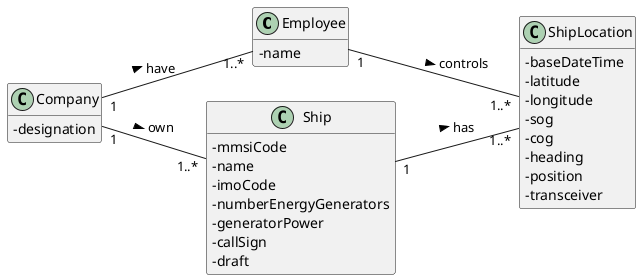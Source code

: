 @startuml
'https://plantuml.com/class-diagram

hide methods
left to right direction
skinparam classAttributeIconSize 0

class Employee {
-name
}

class ShipLocation {
-baseDateTime
-latitude
-longitude
-sog
-cog
-heading
-position
-transceiver
}

class Ship {
-mmsiCode
-name
-imoCode
-numberEnergyGenerators
-generatorPower
-callSign
-draft
}

class Company {
-designation
}

Company "1"--"1..*" Ship: own >
Company "1"--"1..*" Employee: have >

Ship "1" -- "1..*" ShipLocation : has >

Employee "1" -- "1..*" ShipLocation : controls >

@enduml